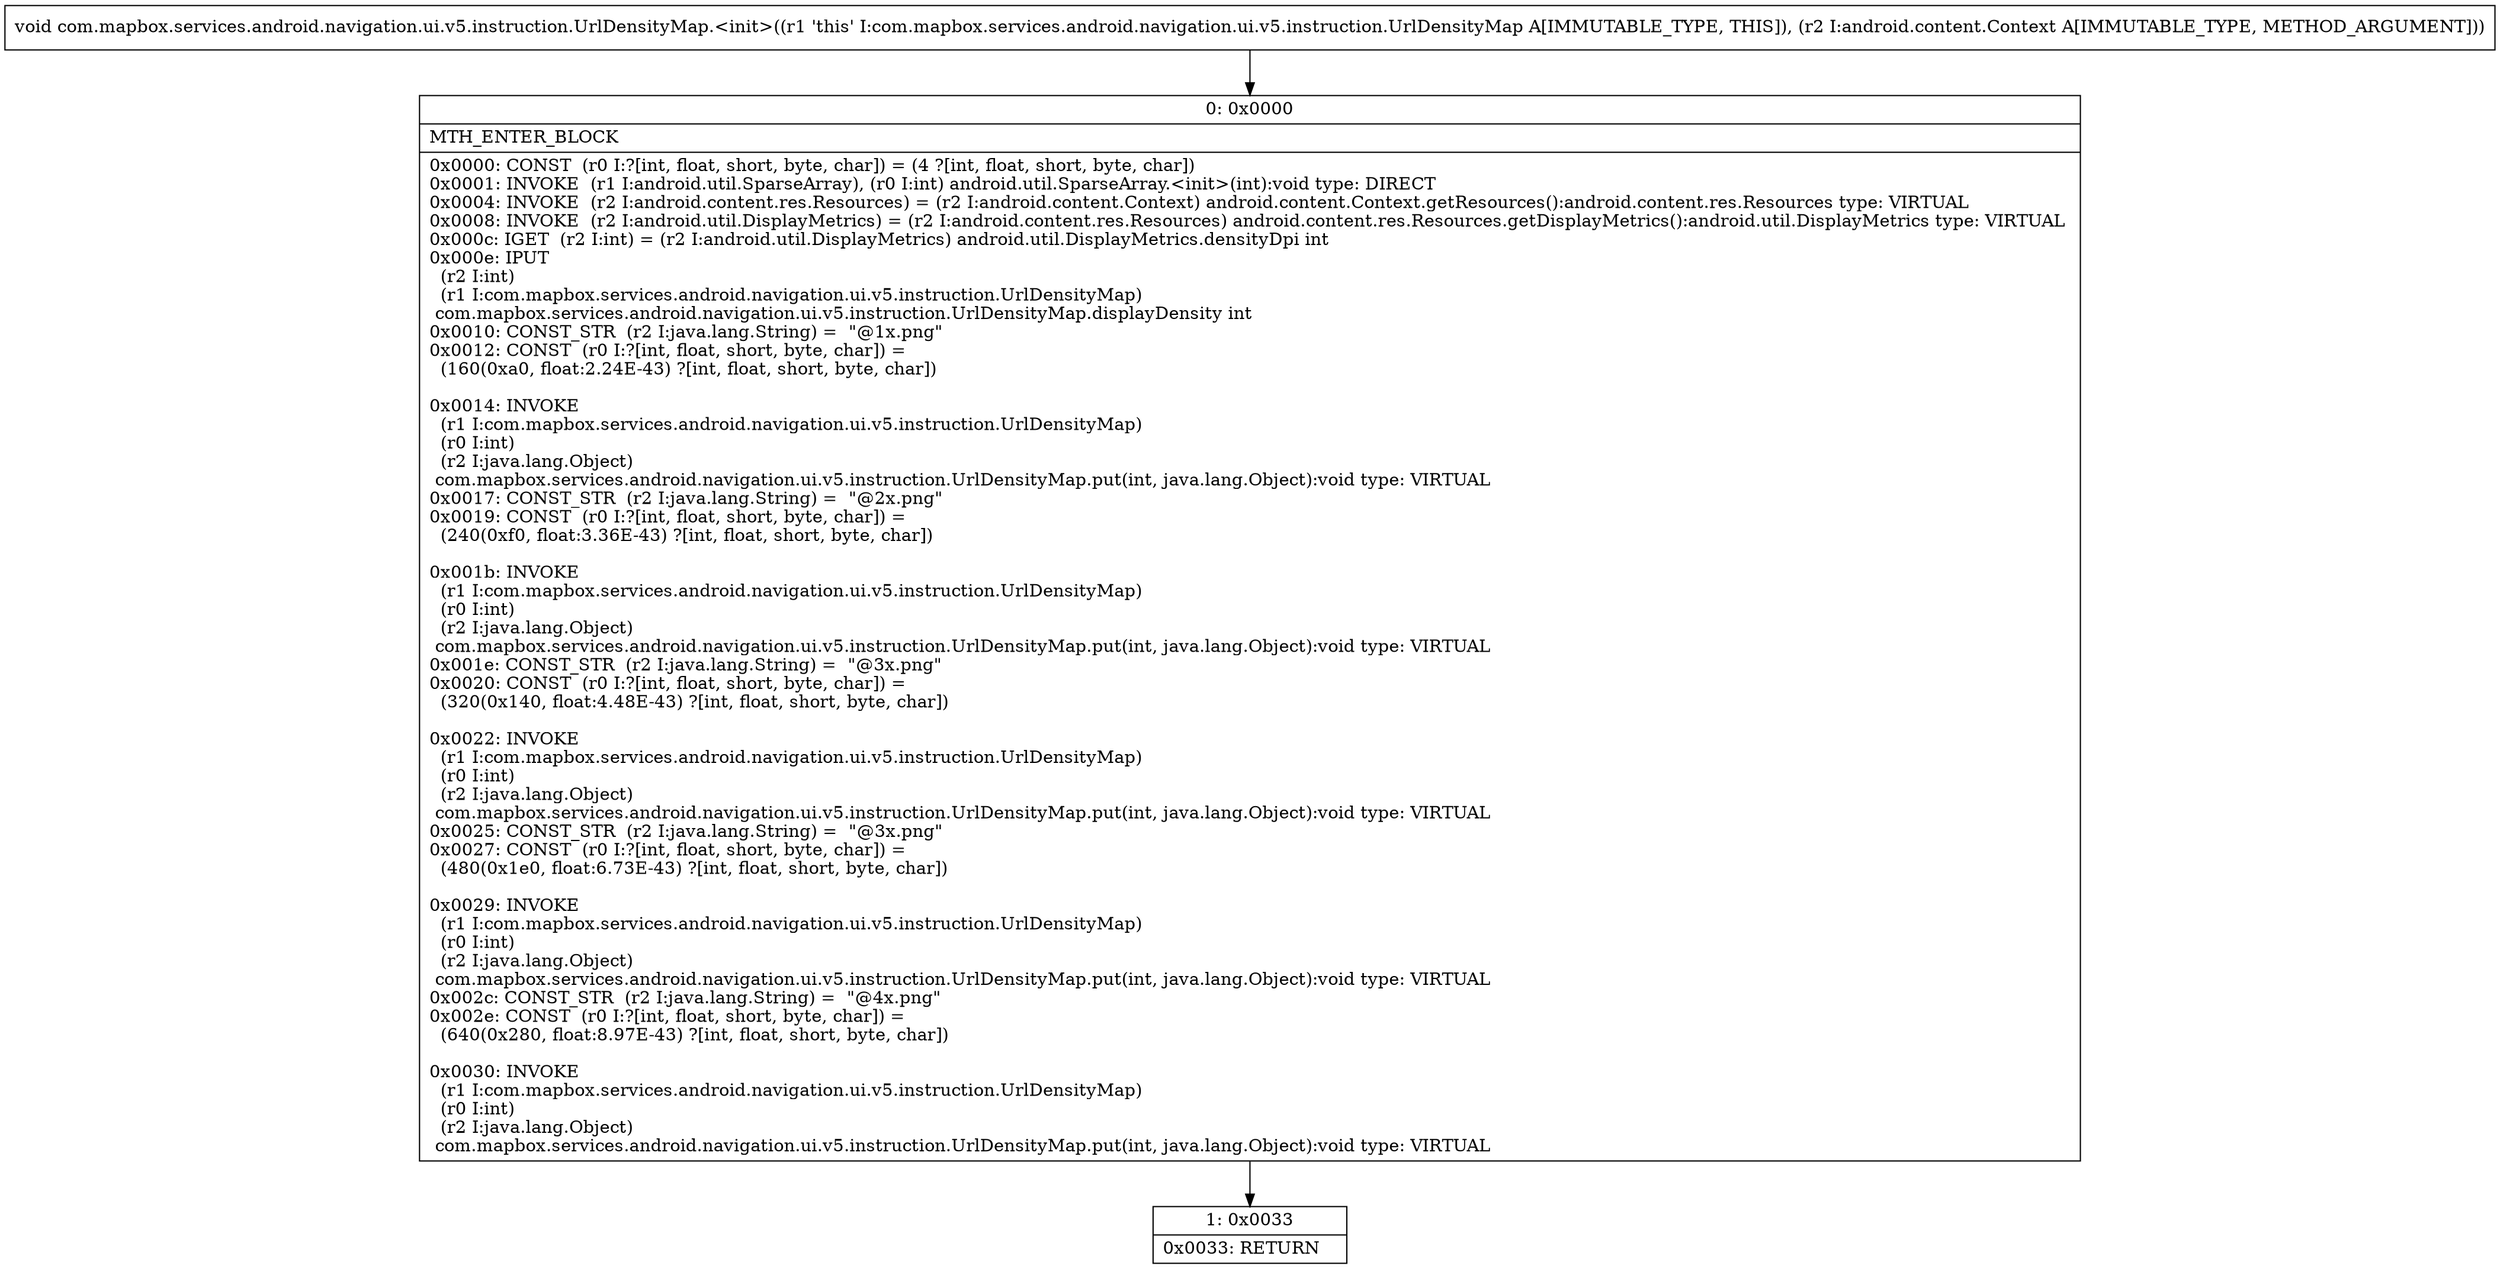 digraph "CFG forcom.mapbox.services.android.navigation.ui.v5.instruction.UrlDensityMap.\<init\>(Landroid\/content\/Context;)V" {
Node_0 [shape=record,label="{0\:\ 0x0000|MTH_ENTER_BLOCK\l|0x0000: CONST  (r0 I:?[int, float, short, byte, char]) = (4 ?[int, float, short, byte, char]) \l0x0001: INVOKE  (r1 I:android.util.SparseArray), (r0 I:int) android.util.SparseArray.\<init\>(int):void type: DIRECT \l0x0004: INVOKE  (r2 I:android.content.res.Resources) = (r2 I:android.content.Context) android.content.Context.getResources():android.content.res.Resources type: VIRTUAL \l0x0008: INVOKE  (r2 I:android.util.DisplayMetrics) = (r2 I:android.content.res.Resources) android.content.res.Resources.getDisplayMetrics():android.util.DisplayMetrics type: VIRTUAL \l0x000c: IGET  (r2 I:int) = (r2 I:android.util.DisplayMetrics) android.util.DisplayMetrics.densityDpi int \l0x000e: IPUT  \l  (r2 I:int)\l  (r1 I:com.mapbox.services.android.navigation.ui.v5.instruction.UrlDensityMap)\l com.mapbox.services.android.navigation.ui.v5.instruction.UrlDensityMap.displayDensity int \l0x0010: CONST_STR  (r2 I:java.lang.String) =  \"@1x.png\" \l0x0012: CONST  (r0 I:?[int, float, short, byte, char]) = \l  (160(0xa0, float:2.24E\-43) ?[int, float, short, byte, char])\l \l0x0014: INVOKE  \l  (r1 I:com.mapbox.services.android.navigation.ui.v5.instruction.UrlDensityMap)\l  (r0 I:int)\l  (r2 I:java.lang.Object)\l com.mapbox.services.android.navigation.ui.v5.instruction.UrlDensityMap.put(int, java.lang.Object):void type: VIRTUAL \l0x0017: CONST_STR  (r2 I:java.lang.String) =  \"@2x.png\" \l0x0019: CONST  (r0 I:?[int, float, short, byte, char]) = \l  (240(0xf0, float:3.36E\-43) ?[int, float, short, byte, char])\l \l0x001b: INVOKE  \l  (r1 I:com.mapbox.services.android.navigation.ui.v5.instruction.UrlDensityMap)\l  (r0 I:int)\l  (r2 I:java.lang.Object)\l com.mapbox.services.android.navigation.ui.v5.instruction.UrlDensityMap.put(int, java.lang.Object):void type: VIRTUAL \l0x001e: CONST_STR  (r2 I:java.lang.String) =  \"@3x.png\" \l0x0020: CONST  (r0 I:?[int, float, short, byte, char]) = \l  (320(0x140, float:4.48E\-43) ?[int, float, short, byte, char])\l \l0x0022: INVOKE  \l  (r1 I:com.mapbox.services.android.navigation.ui.v5.instruction.UrlDensityMap)\l  (r0 I:int)\l  (r2 I:java.lang.Object)\l com.mapbox.services.android.navigation.ui.v5.instruction.UrlDensityMap.put(int, java.lang.Object):void type: VIRTUAL \l0x0025: CONST_STR  (r2 I:java.lang.String) =  \"@3x.png\" \l0x0027: CONST  (r0 I:?[int, float, short, byte, char]) = \l  (480(0x1e0, float:6.73E\-43) ?[int, float, short, byte, char])\l \l0x0029: INVOKE  \l  (r1 I:com.mapbox.services.android.navigation.ui.v5.instruction.UrlDensityMap)\l  (r0 I:int)\l  (r2 I:java.lang.Object)\l com.mapbox.services.android.navigation.ui.v5.instruction.UrlDensityMap.put(int, java.lang.Object):void type: VIRTUAL \l0x002c: CONST_STR  (r2 I:java.lang.String) =  \"@4x.png\" \l0x002e: CONST  (r0 I:?[int, float, short, byte, char]) = \l  (640(0x280, float:8.97E\-43) ?[int, float, short, byte, char])\l \l0x0030: INVOKE  \l  (r1 I:com.mapbox.services.android.navigation.ui.v5.instruction.UrlDensityMap)\l  (r0 I:int)\l  (r2 I:java.lang.Object)\l com.mapbox.services.android.navigation.ui.v5.instruction.UrlDensityMap.put(int, java.lang.Object):void type: VIRTUAL \l}"];
Node_1 [shape=record,label="{1\:\ 0x0033|0x0033: RETURN   \l}"];
MethodNode[shape=record,label="{void com.mapbox.services.android.navigation.ui.v5.instruction.UrlDensityMap.\<init\>((r1 'this' I:com.mapbox.services.android.navigation.ui.v5.instruction.UrlDensityMap A[IMMUTABLE_TYPE, THIS]), (r2 I:android.content.Context A[IMMUTABLE_TYPE, METHOD_ARGUMENT])) }"];
MethodNode -> Node_0;
Node_0 -> Node_1;
}

